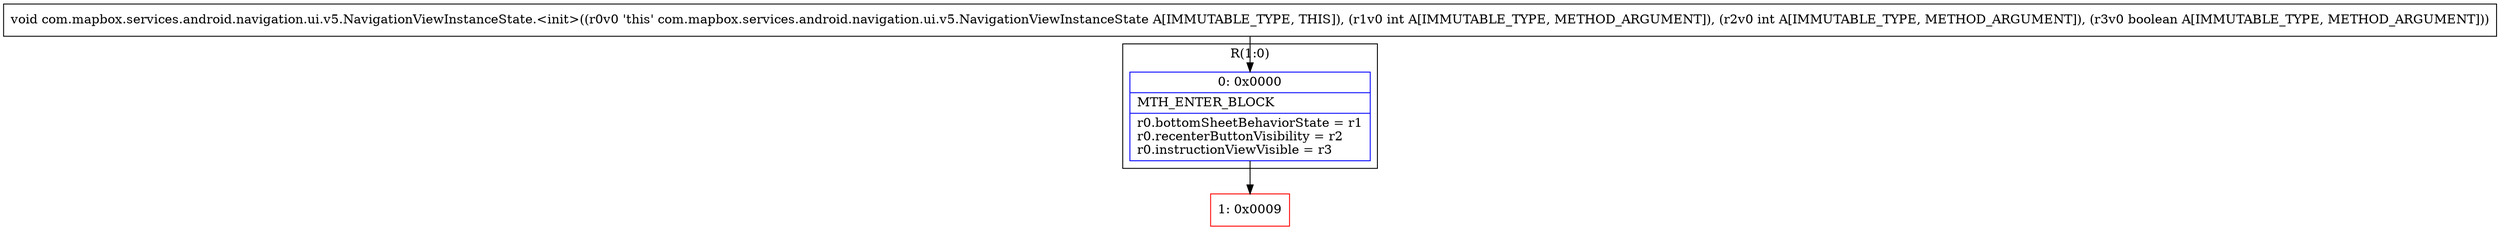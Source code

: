 digraph "CFG forcom.mapbox.services.android.navigation.ui.v5.NavigationViewInstanceState.\<init\>(IIZ)V" {
subgraph cluster_Region_1031642508 {
label = "R(1:0)";
node [shape=record,color=blue];
Node_0 [shape=record,label="{0\:\ 0x0000|MTH_ENTER_BLOCK\l|r0.bottomSheetBehaviorState = r1\lr0.recenterButtonVisibility = r2\lr0.instructionViewVisible = r3\l}"];
}
Node_1 [shape=record,color=red,label="{1\:\ 0x0009}"];
MethodNode[shape=record,label="{void com.mapbox.services.android.navigation.ui.v5.NavigationViewInstanceState.\<init\>((r0v0 'this' com.mapbox.services.android.navigation.ui.v5.NavigationViewInstanceState A[IMMUTABLE_TYPE, THIS]), (r1v0 int A[IMMUTABLE_TYPE, METHOD_ARGUMENT]), (r2v0 int A[IMMUTABLE_TYPE, METHOD_ARGUMENT]), (r3v0 boolean A[IMMUTABLE_TYPE, METHOD_ARGUMENT])) }"];
MethodNode -> Node_0;
Node_0 -> Node_1;
}


